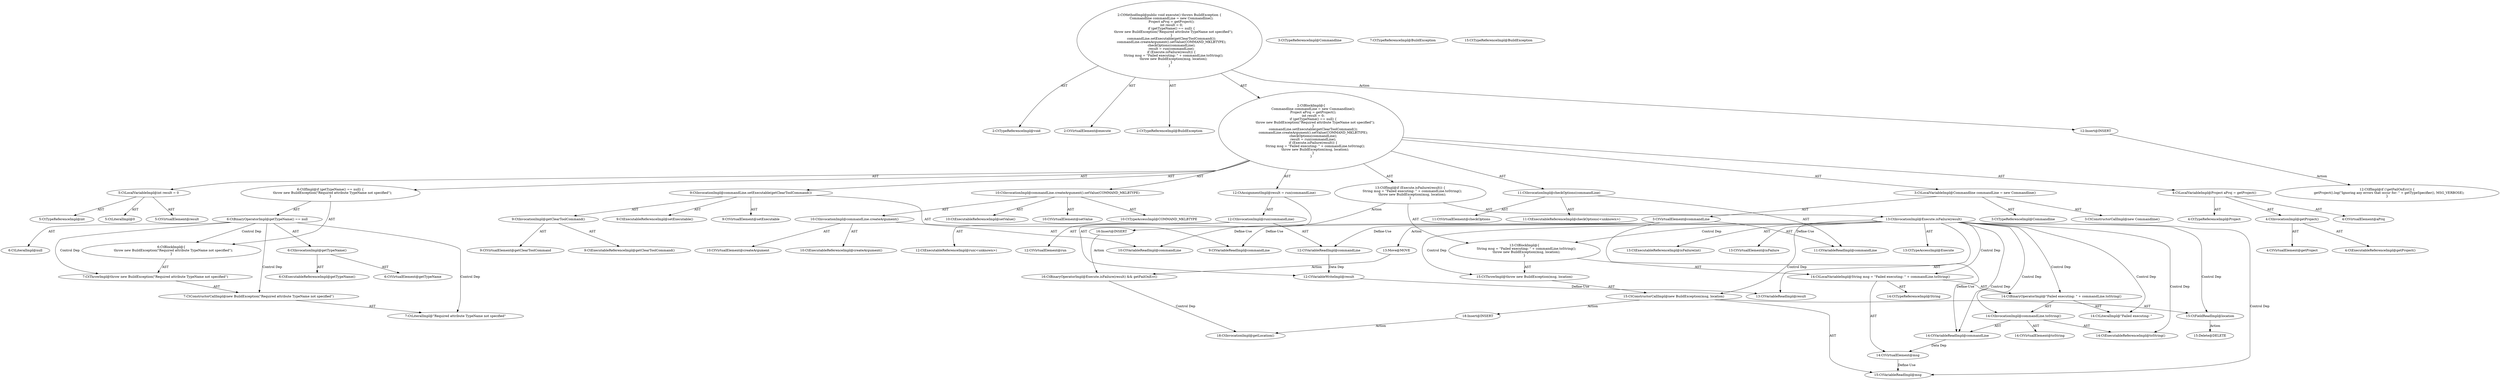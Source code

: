 digraph "execute#?" {
0 [label="2:CtTypeReferenceImpl@void" shape=ellipse]
1 [label="2:CtVirtualElement@execute" shape=ellipse]
2 [label="2:CtTypeReferenceImpl@BuildException" shape=ellipse]
3 [label="3:CtTypeReferenceImpl@Commandline" shape=ellipse]
4 [label="3:CtTypeReferenceImpl@Commandline" shape=ellipse]
5 [label="3:CtConstructorCallImpl@new Commandline()" shape=ellipse]
6 [label="3:CtVirtualElement@commandLine" shape=ellipse]
7 [label="3:CtLocalVariableImpl@Commandline commandLine = new Commandline()" shape=ellipse]
8 [label="4:CtTypeReferenceImpl@Project" shape=ellipse]
9 [label="4:CtExecutableReferenceImpl@getProject()" shape=ellipse]
10 [label="4:CtVirtualElement@getProject" shape=ellipse]
11 [label="4:CtInvocationImpl@getProject()" shape=ellipse]
12 [label="4:CtVirtualElement@aProj" shape=ellipse]
13 [label="4:CtLocalVariableImpl@Project aProj = getProject()" shape=ellipse]
14 [label="5:CtTypeReferenceImpl@int" shape=ellipse]
15 [label="5:CtLiteralImpl@0" shape=ellipse]
16 [label="5:CtVirtualElement@result" shape=ellipse]
17 [label="5:CtLocalVariableImpl@int result = 0" shape=ellipse]
18 [label="6:CtExecutableReferenceImpl@getTypeName()" shape=ellipse]
19 [label="6:CtVirtualElement@getTypeName" shape=ellipse]
20 [label="6:CtInvocationImpl@getTypeName()" shape=ellipse]
21 [label="6:CtLiteralImpl@null" shape=ellipse]
22 [label="6:CtBinaryOperatorImpl@getTypeName() == null" shape=ellipse]
23 [label="7:CtTypeReferenceImpl@BuildException" shape=ellipse]
24 [label="7:CtLiteralImpl@\"Required attribute TypeName not specified\"" shape=ellipse]
25 [label="7:CtConstructorCallImpl@new BuildException(\"Required attribute TypeName not specified\")" shape=ellipse]
26 [label="7:CtThrowImpl@throw new BuildException(\"Required attribute TypeName not specified\")" shape=ellipse]
27 [label="6:CtBlockImpl@\{
    throw new BuildException(\"Required attribute TypeName not specified\");
\}" shape=ellipse]
28 [label="6:CtIfImpl@if (getTypeName() == null) \{
    throw new BuildException(\"Required attribute TypeName not specified\");
\}" shape=ellipse]
29 [label="9:CtExecutableReferenceImpl@setExecutable()" shape=ellipse]
30 [label="9:CtVirtualElement@setExecutable" shape=ellipse]
31 [label="9:CtVariableReadImpl@commandLine" shape=ellipse]
32 [label="9:CtExecutableReferenceImpl@getClearToolCommand()" shape=ellipse]
33 [label="9:CtVirtualElement@getClearToolCommand" shape=ellipse]
34 [label="9:CtInvocationImpl@getClearToolCommand()" shape=ellipse]
35 [label="9:CtInvocationImpl@commandLine.setExecutable(getClearToolCommand())" shape=ellipse]
36 [label="10:CtExecutableReferenceImpl@setValue()" shape=ellipse]
37 [label="10:CtVirtualElement@setValue" shape=ellipse]
38 [label="10:CtExecutableReferenceImpl@createArgument()" shape=ellipse]
39 [label="10:CtVirtualElement@createArgument" shape=ellipse]
40 [label="10:CtVariableReadImpl@commandLine" shape=ellipse]
41 [label="10:CtInvocationImpl@commandLine.createArgument()" shape=ellipse]
42 [label="10:CtTypeAccessImpl@COMMAND_MKLBTYPE" shape=ellipse]
43 [label="10:CtInvocationImpl@commandLine.createArgument().setValue(COMMAND_MKLBTYPE)" shape=ellipse]
44 [label="11:CtExecutableReferenceImpl@checkOptions(<unknown>)" shape=ellipse]
45 [label="11:CtVirtualElement@checkOptions" shape=ellipse]
46 [label="11:CtVariableReadImpl@commandLine" shape=ellipse]
47 [label="11:CtInvocationImpl@checkOptions(commandLine)" shape=ellipse]
48 [label="12:CtVariableWriteImpl@result" shape=ellipse]
49 [label="12:CtExecutableReferenceImpl@run(<unknown>)" shape=ellipse]
50 [label="12:CtVirtualElement@run" shape=ellipse]
51 [label="12:CtVariableReadImpl@commandLine" shape=ellipse]
52 [label="12:CtInvocationImpl@run(commandLine)" shape=ellipse]
53 [label="12:CtAssignmentImpl@result = run(commandLine)" shape=ellipse]
54 [label="13:CtExecutableReferenceImpl@isFailure(int)" shape=ellipse]
55 [label="13:CtVirtualElement@isFailure" shape=ellipse]
56 [label="13:CtTypeAccessImpl@Execute" shape=ellipse]
57 [label="13:CtVariableReadImpl@result" shape=ellipse]
58 [label="13:CtInvocationImpl@Execute.isFailure(result)" shape=ellipse]
59 [label="14:CtTypeReferenceImpl@String" shape=ellipse]
60 [label="14:CtLiteralImpl@\"Failed executing: \"" shape=ellipse]
61 [label="14:CtExecutableReferenceImpl@toString()" shape=ellipse]
62 [label="14:CtVirtualElement@toString" shape=ellipse]
63 [label="14:CtVariableReadImpl@commandLine" shape=ellipse]
64 [label="14:CtInvocationImpl@commandLine.toString()" shape=ellipse]
65 [label="14:CtBinaryOperatorImpl@\"Failed executing: \" + commandLine.toString()" shape=ellipse]
66 [label="14:CtVirtualElement@msg" shape=ellipse]
67 [label="14:CtLocalVariableImpl@String msg = \"Failed executing: \" + commandLine.toString()" shape=ellipse]
68 [label="15:CtTypeReferenceImpl@BuildException" shape=ellipse]
69 [label="15:CtVariableReadImpl@msg" shape=ellipse]
70 [label="15:CtFieldReadImpl@location" shape=ellipse]
71 [label="15:CtConstructorCallImpl@new BuildException(msg, location)" shape=ellipse]
72 [label="15:CtThrowImpl@throw new BuildException(msg, location)" shape=ellipse]
73 [label="13:CtBlockImpl@\{
    String msg = \"Failed executing: \" + commandLine.toString();
    throw new BuildException(msg, location);
\}" shape=ellipse]
74 [label="13:CtIfImpl@if (Execute.isFailure(result)) \{
    String msg = \"Failed executing: \" + commandLine.toString();
    throw new BuildException(msg, location);
\}" shape=ellipse]
75 [label="2:CtBlockImpl@\{
    Commandline commandLine = new Commandline();
    Project aProj = getProject();
    int result = 0;
    if (getTypeName() == null) \{
        throw new BuildException(\"Required attribute TypeName not specified\");
    \}
    commandLine.setExecutable(getClearToolCommand());
    commandLine.createArgument().setValue(COMMAND_MKLBTYPE);
    checkOptions(commandLine);
    result = run(commandLine);
    if (Execute.isFailure(result)) \{
        String msg = \"Failed executing: \" + commandLine.toString();
        throw new BuildException(msg, location);
    \}
\}" shape=ellipse]
76 [label="2:CtMethodImpl@public void execute() throws BuildException \{
    Commandline commandLine = new Commandline();
    Project aProj = getProject();
    int result = 0;
    if (getTypeName() == null) \{
        throw new BuildException(\"Required attribute TypeName not specified\");
    \}
    commandLine.setExecutable(getClearToolCommand());
    commandLine.createArgument().setValue(COMMAND_MKLBTYPE);
    checkOptions(commandLine);
    result = run(commandLine);
    if (Execute.isFailure(result)) \{
        String msg = \"Failed executing: \" + commandLine.toString();
        throw new BuildException(msg, location);
    \}
\}" shape=ellipse]
77 [label="15:Delete@DELETE" shape=ellipse]
78 [label="12:Insert@INSERT" shape=ellipse]
79 [label="12:CtIfImpl@if (!getFailOnErr()) \{
    getProject().log(\"Ignoring any errors that occur for: \" + getTypeSpecifier(), MSG_VERBOSE);
\}" shape=ellipse]
80 [label="16:Insert@INSERT" shape=ellipse]
81 [label="16:CtBinaryOperatorImpl@Execute.isFailure(result) && getFailOnErr()" shape=ellipse]
82 [label="18:Insert@INSERT" shape=ellipse]
83 [label="18:CtInvocationImpl@getLocation()" shape=ellipse]
84 [label="13:Move@MOVE" shape=ellipse]
6 -> 31 [label="Define-Use"];
6 -> 40 [label="Define-Use"];
6 -> 46 [label="Define-Use"];
6 -> 51 [label="Define-Use"];
6 -> 63 [label="Define-Use"];
7 -> 6 [label="AST"];
7 -> 3 [label="AST"];
7 -> 5 [label="AST"];
11 -> 10 [label="AST"];
11 -> 9 [label="AST"];
13 -> 12 [label="AST"];
13 -> 8 [label="AST"];
13 -> 11 [label="AST"];
17 -> 16 [label="AST"];
17 -> 14 [label="AST"];
17 -> 15 [label="AST"];
20 -> 19 [label="AST"];
20 -> 18 [label="AST"];
22 -> 20 [label="AST"];
22 -> 21 [label="AST"];
22 -> 27 [label="Control Dep"];
22 -> 26 [label="Control Dep"];
22 -> 25 [label="Control Dep"];
22 -> 24 [label="Control Dep"];
25 -> 24 [label="AST"];
26 -> 25 [label="AST"];
27 -> 26 [label="AST"];
28 -> 22 [label="AST"];
28 -> 27 [label="AST"];
34 -> 33 [label="AST"];
34 -> 32 [label="AST"];
35 -> 30 [label="AST"];
35 -> 31 [label="AST"];
35 -> 29 [label="AST"];
35 -> 34 [label="AST"];
41 -> 39 [label="AST"];
41 -> 40 [label="AST"];
41 -> 38 [label="AST"];
43 -> 37 [label="AST"];
43 -> 41 [label="AST"];
43 -> 36 [label="AST"];
43 -> 42 [label="AST"];
47 -> 45 [label="AST"];
47 -> 44 [label="AST"];
47 -> 46 [label="AST"];
48 -> 57 [label="Define-Use"];
51 -> 48 [label="Data Dep"];
52 -> 50 [label="AST"];
52 -> 49 [label="AST"];
52 -> 51 [label="AST"];
53 -> 48 [label="AST"];
53 -> 52 [label="AST"];
58 -> 55 [label="AST"];
58 -> 56 [label="AST"];
58 -> 54 [label="AST"];
58 -> 57 [label="AST"];
58 -> 73 [label="Control Dep"];
58 -> 67 [label="Control Dep"];
58 -> 65 [label="Control Dep"];
58 -> 60 [label="Control Dep"];
58 -> 64 [label="Control Dep"];
58 -> 61 [label="Control Dep"];
58 -> 63 [label="Control Dep"];
58 -> 72 [label="Control Dep"];
58 -> 71 [label="Control Dep"];
58 -> 69 [label="Control Dep"];
58 -> 70 [label="Control Dep"];
58 -> 84 [label="Action"];
63 -> 66 [label="Data Dep"];
64 -> 62 [label="AST"];
64 -> 63 [label="AST"];
64 -> 61 [label="AST"];
65 -> 60 [label="AST"];
65 -> 64 [label="AST"];
66 -> 69 [label="Define-Use"];
67 -> 66 [label="AST"];
67 -> 59 [label="AST"];
67 -> 65 [label="AST"];
70 -> 77 [label="Action"];
71 -> 69 [label="AST"];
71 -> 70 [label="AST"];
71 -> 82 [label="Action"];
72 -> 71 [label="AST"];
73 -> 67 [label="AST"];
73 -> 72 [label="AST"];
74 -> 58 [label="AST"];
74 -> 73 [label="AST"];
74 -> 80 [label="Action"];
75 -> 7 [label="AST"];
75 -> 13 [label="AST"];
75 -> 17 [label="AST"];
75 -> 28 [label="AST"];
75 -> 35 [label="AST"];
75 -> 43 [label="AST"];
75 -> 47 [label="AST"];
75 -> 53 [label="AST"];
75 -> 74 [label="AST"];
76 -> 1 [label="AST"];
76 -> 0 [label="AST"];
76 -> 2 [label="AST"];
76 -> 75 [label="AST"];
76 -> 78 [label="Action"];
78 -> 79 [label="Action"];
80 -> 81 [label="Action"];
81 -> 83 [label="Control Dep"];
82 -> 83 [label="Action"];
84 -> 81 [label="Action"];
}